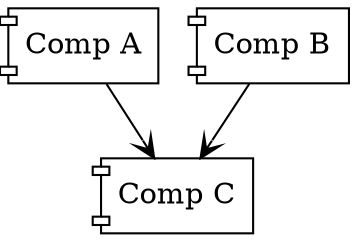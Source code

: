 digraph L {
    
  node [shape=component];

  a  [label="Comp A"];
  b  [label="Comp B"];
  c  [label="Comp C"];

  a -> c [arrowhead="vee"];
  b -> c [arrowhead="vee"];

}
